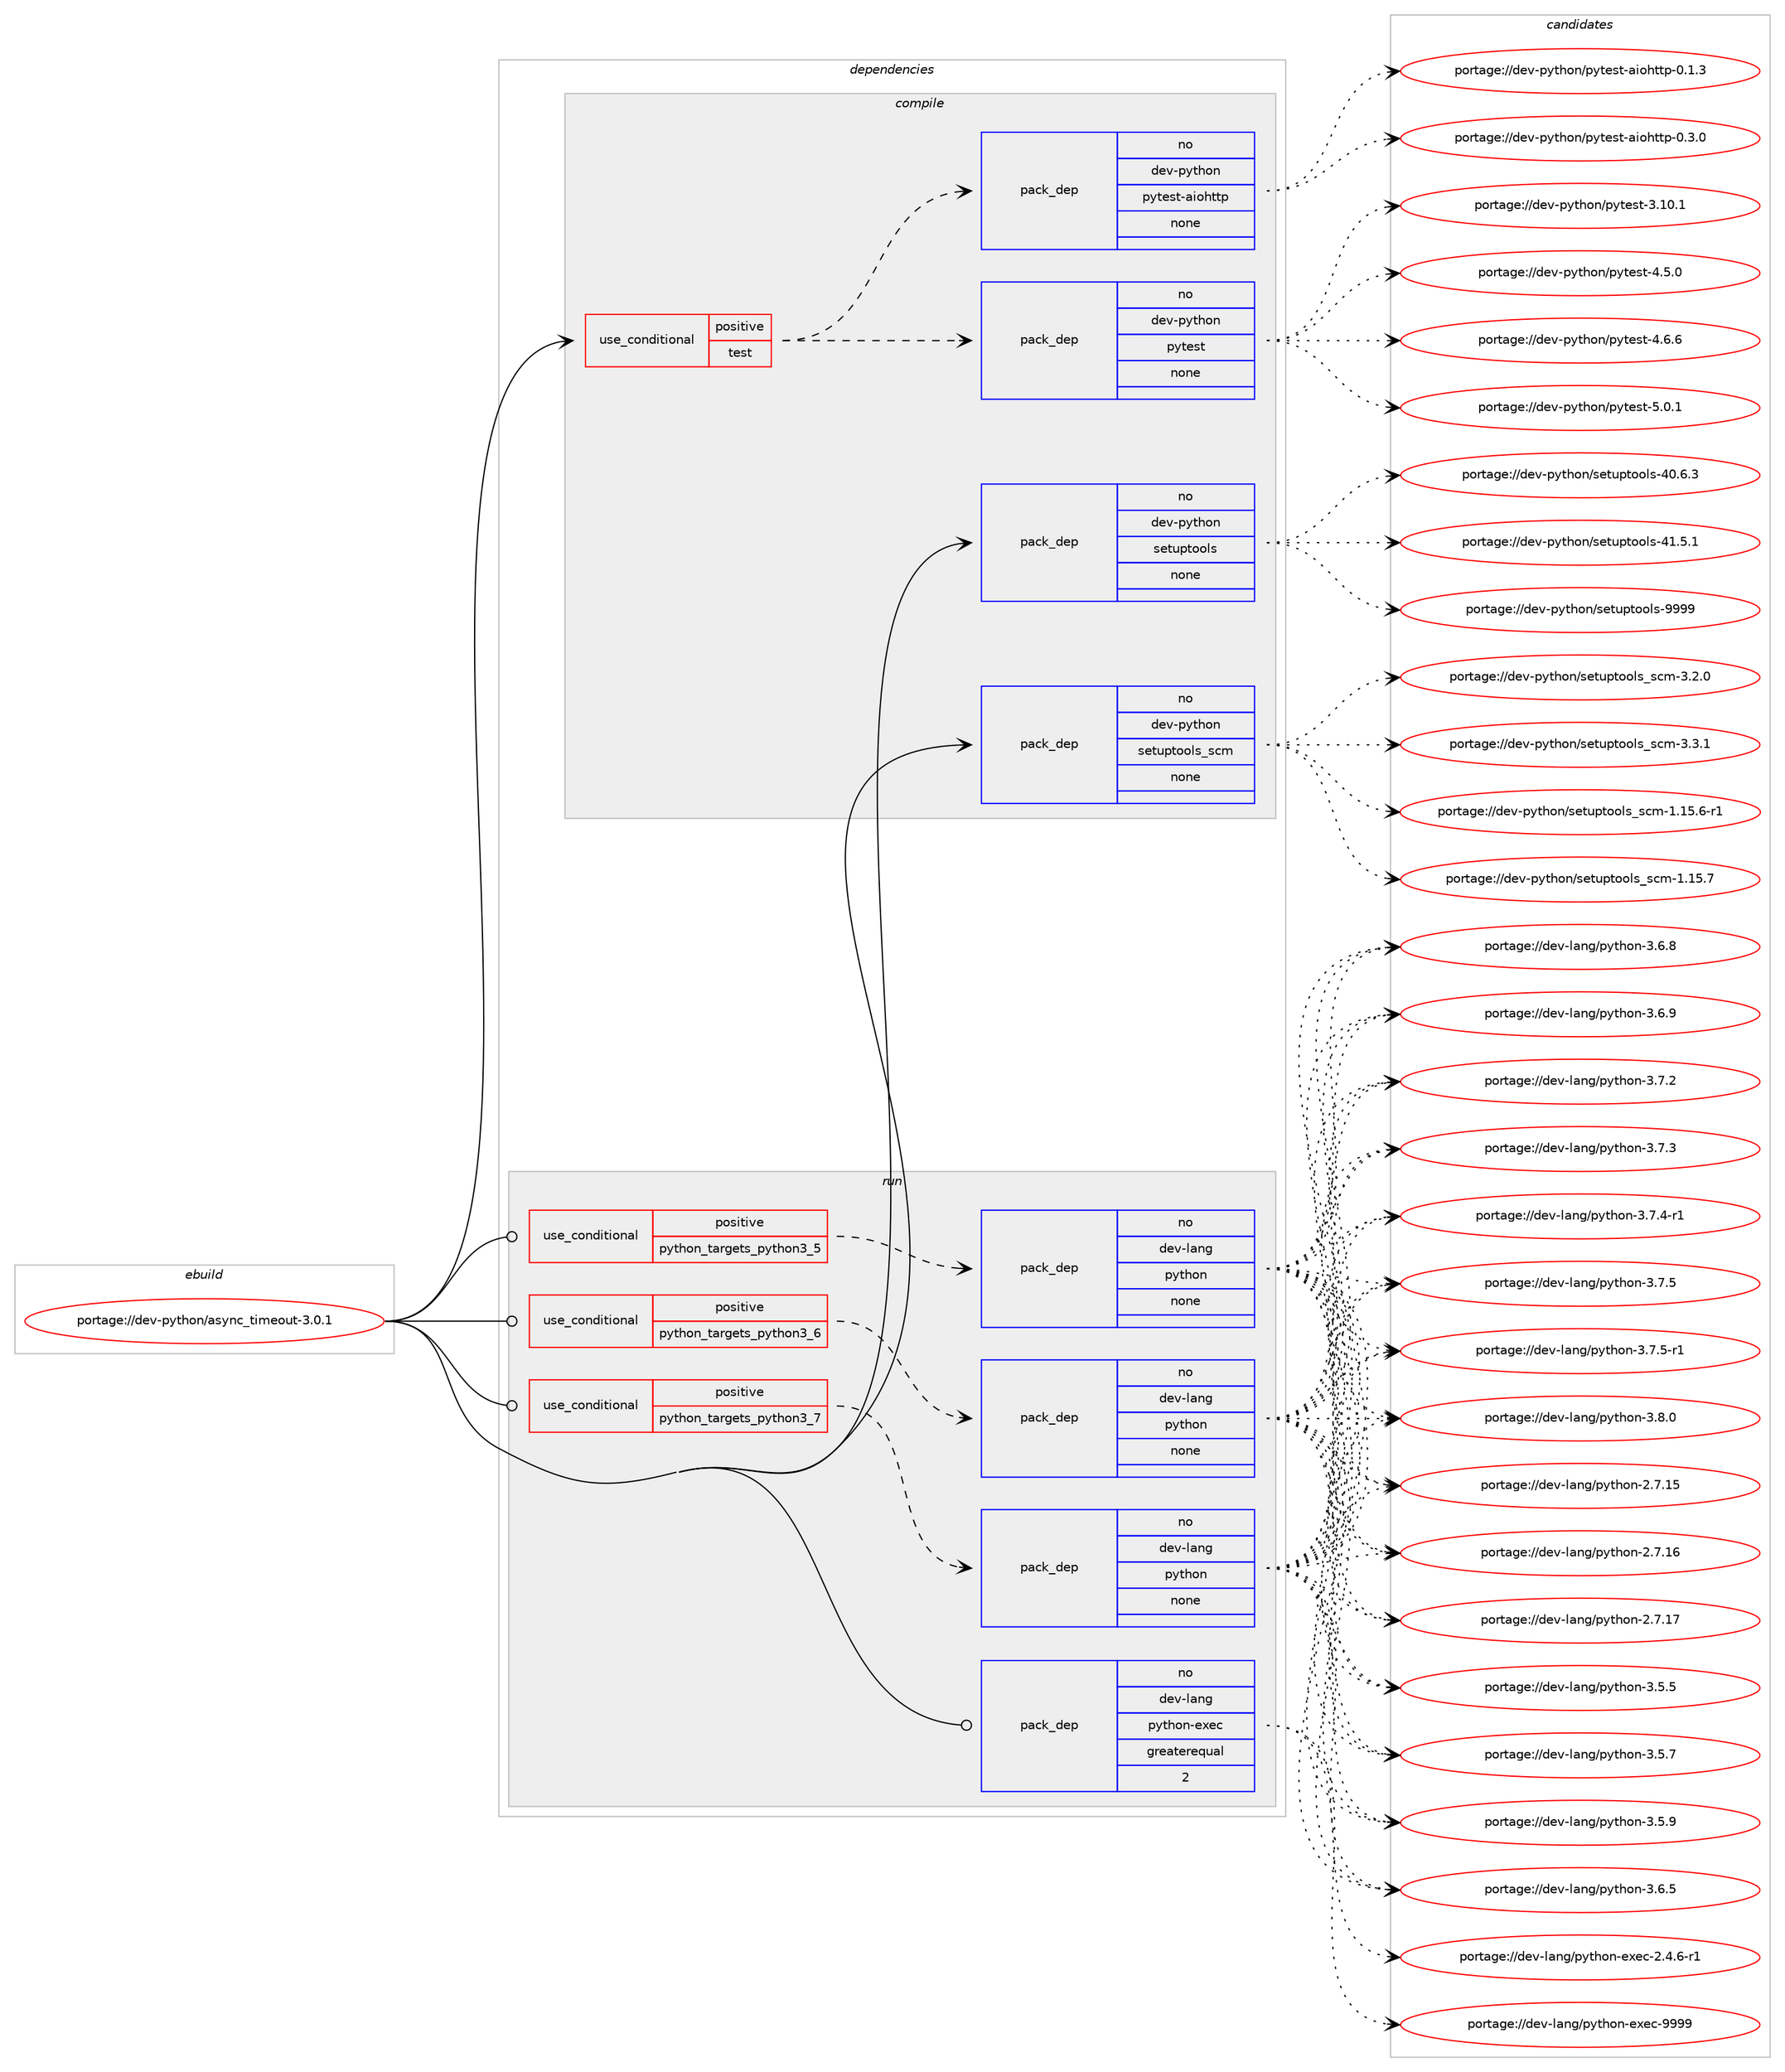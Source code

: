 digraph prolog {

# *************
# Graph options
# *************

newrank=true;
concentrate=true;
compound=true;
graph [rankdir=LR,fontname=Helvetica,fontsize=10,ranksep=1.5];#, ranksep=2.5, nodesep=0.2];
edge  [arrowhead=vee];
node  [fontname=Helvetica,fontsize=10];

# **********
# The ebuild
# **********

subgraph cluster_leftcol {
color=gray;
rank=same;
label=<<i>ebuild</i>>;
id [label="portage://dev-python/async_timeout-3.0.1", color=red, width=4, href="../dev-python/async_timeout-3.0.1.svg"];
}

# ****************
# The dependencies
# ****************

subgraph cluster_midcol {
color=gray;
label=<<i>dependencies</i>>;
subgraph cluster_compile {
fillcolor="#eeeeee";
style=filled;
label=<<i>compile</i>>;
subgraph cond25730 {
dependency130186 [label=<<TABLE BORDER="0" CELLBORDER="1" CELLSPACING="0" CELLPADDING="4"><TR><TD ROWSPAN="3" CELLPADDING="10">use_conditional</TD></TR><TR><TD>positive</TD></TR><TR><TD>test</TD></TR></TABLE>>, shape=none, color=red];
subgraph pack101151 {
dependency130187 [label=<<TABLE BORDER="0" CELLBORDER="1" CELLSPACING="0" CELLPADDING="4" WIDTH="220"><TR><TD ROWSPAN="6" CELLPADDING="30">pack_dep</TD></TR><TR><TD WIDTH="110">no</TD></TR><TR><TD>dev-python</TD></TR><TR><TD>pytest</TD></TR><TR><TD>none</TD></TR><TR><TD></TD></TR></TABLE>>, shape=none, color=blue];
}
dependency130186:e -> dependency130187:w [weight=20,style="dashed",arrowhead="vee"];
subgraph pack101152 {
dependency130188 [label=<<TABLE BORDER="0" CELLBORDER="1" CELLSPACING="0" CELLPADDING="4" WIDTH="220"><TR><TD ROWSPAN="6" CELLPADDING="30">pack_dep</TD></TR><TR><TD WIDTH="110">no</TD></TR><TR><TD>dev-python</TD></TR><TR><TD>pytest-aiohttp</TD></TR><TR><TD>none</TD></TR><TR><TD></TD></TR></TABLE>>, shape=none, color=blue];
}
dependency130186:e -> dependency130188:w [weight=20,style="dashed",arrowhead="vee"];
}
id:e -> dependency130186:w [weight=20,style="solid",arrowhead="vee"];
subgraph pack101153 {
dependency130189 [label=<<TABLE BORDER="0" CELLBORDER="1" CELLSPACING="0" CELLPADDING="4" WIDTH="220"><TR><TD ROWSPAN="6" CELLPADDING="30">pack_dep</TD></TR><TR><TD WIDTH="110">no</TD></TR><TR><TD>dev-python</TD></TR><TR><TD>setuptools</TD></TR><TR><TD>none</TD></TR><TR><TD></TD></TR></TABLE>>, shape=none, color=blue];
}
id:e -> dependency130189:w [weight=20,style="solid",arrowhead="vee"];
subgraph pack101154 {
dependency130190 [label=<<TABLE BORDER="0" CELLBORDER="1" CELLSPACING="0" CELLPADDING="4" WIDTH="220"><TR><TD ROWSPAN="6" CELLPADDING="30">pack_dep</TD></TR><TR><TD WIDTH="110">no</TD></TR><TR><TD>dev-python</TD></TR><TR><TD>setuptools_scm</TD></TR><TR><TD>none</TD></TR><TR><TD></TD></TR></TABLE>>, shape=none, color=blue];
}
id:e -> dependency130190:w [weight=20,style="solid",arrowhead="vee"];
}
subgraph cluster_compileandrun {
fillcolor="#eeeeee";
style=filled;
label=<<i>compile and run</i>>;
}
subgraph cluster_run {
fillcolor="#eeeeee";
style=filled;
label=<<i>run</i>>;
subgraph cond25731 {
dependency130191 [label=<<TABLE BORDER="0" CELLBORDER="1" CELLSPACING="0" CELLPADDING="4"><TR><TD ROWSPAN="3" CELLPADDING="10">use_conditional</TD></TR><TR><TD>positive</TD></TR><TR><TD>python_targets_python3_5</TD></TR></TABLE>>, shape=none, color=red];
subgraph pack101155 {
dependency130192 [label=<<TABLE BORDER="0" CELLBORDER="1" CELLSPACING="0" CELLPADDING="4" WIDTH="220"><TR><TD ROWSPAN="6" CELLPADDING="30">pack_dep</TD></TR><TR><TD WIDTH="110">no</TD></TR><TR><TD>dev-lang</TD></TR><TR><TD>python</TD></TR><TR><TD>none</TD></TR><TR><TD></TD></TR></TABLE>>, shape=none, color=blue];
}
dependency130191:e -> dependency130192:w [weight=20,style="dashed",arrowhead="vee"];
}
id:e -> dependency130191:w [weight=20,style="solid",arrowhead="odot"];
subgraph cond25732 {
dependency130193 [label=<<TABLE BORDER="0" CELLBORDER="1" CELLSPACING="0" CELLPADDING="4"><TR><TD ROWSPAN="3" CELLPADDING="10">use_conditional</TD></TR><TR><TD>positive</TD></TR><TR><TD>python_targets_python3_6</TD></TR></TABLE>>, shape=none, color=red];
subgraph pack101156 {
dependency130194 [label=<<TABLE BORDER="0" CELLBORDER="1" CELLSPACING="0" CELLPADDING="4" WIDTH="220"><TR><TD ROWSPAN="6" CELLPADDING="30">pack_dep</TD></TR><TR><TD WIDTH="110">no</TD></TR><TR><TD>dev-lang</TD></TR><TR><TD>python</TD></TR><TR><TD>none</TD></TR><TR><TD></TD></TR></TABLE>>, shape=none, color=blue];
}
dependency130193:e -> dependency130194:w [weight=20,style="dashed",arrowhead="vee"];
}
id:e -> dependency130193:w [weight=20,style="solid",arrowhead="odot"];
subgraph cond25733 {
dependency130195 [label=<<TABLE BORDER="0" CELLBORDER="1" CELLSPACING="0" CELLPADDING="4"><TR><TD ROWSPAN="3" CELLPADDING="10">use_conditional</TD></TR><TR><TD>positive</TD></TR><TR><TD>python_targets_python3_7</TD></TR></TABLE>>, shape=none, color=red];
subgraph pack101157 {
dependency130196 [label=<<TABLE BORDER="0" CELLBORDER="1" CELLSPACING="0" CELLPADDING="4" WIDTH="220"><TR><TD ROWSPAN="6" CELLPADDING="30">pack_dep</TD></TR><TR><TD WIDTH="110">no</TD></TR><TR><TD>dev-lang</TD></TR><TR><TD>python</TD></TR><TR><TD>none</TD></TR><TR><TD></TD></TR></TABLE>>, shape=none, color=blue];
}
dependency130195:e -> dependency130196:w [weight=20,style="dashed",arrowhead="vee"];
}
id:e -> dependency130195:w [weight=20,style="solid",arrowhead="odot"];
subgraph pack101158 {
dependency130197 [label=<<TABLE BORDER="0" CELLBORDER="1" CELLSPACING="0" CELLPADDING="4" WIDTH="220"><TR><TD ROWSPAN="6" CELLPADDING="30">pack_dep</TD></TR><TR><TD WIDTH="110">no</TD></TR><TR><TD>dev-lang</TD></TR><TR><TD>python-exec</TD></TR><TR><TD>greaterequal</TD></TR><TR><TD>2</TD></TR></TABLE>>, shape=none, color=blue];
}
id:e -> dependency130197:w [weight=20,style="solid",arrowhead="odot"];
}
}

# **************
# The candidates
# **************

subgraph cluster_choices {
rank=same;
color=gray;
label=<<i>candidates</i>>;

subgraph choice101151 {
color=black;
nodesep=1;
choiceportage100101118451121211161041111104711212111610111511645514649484649 [label="portage://dev-python/pytest-3.10.1", color=red, width=4,href="../dev-python/pytest-3.10.1.svg"];
choiceportage1001011184511212111610411111047112121116101115116455246534648 [label="portage://dev-python/pytest-4.5.0", color=red, width=4,href="../dev-python/pytest-4.5.0.svg"];
choiceportage1001011184511212111610411111047112121116101115116455246544654 [label="portage://dev-python/pytest-4.6.6", color=red, width=4,href="../dev-python/pytest-4.6.6.svg"];
choiceportage1001011184511212111610411111047112121116101115116455346484649 [label="portage://dev-python/pytest-5.0.1", color=red, width=4,href="../dev-python/pytest-5.0.1.svg"];
dependency130187:e -> choiceportage100101118451121211161041111104711212111610111511645514649484649:w [style=dotted,weight="100"];
dependency130187:e -> choiceportage1001011184511212111610411111047112121116101115116455246534648:w [style=dotted,weight="100"];
dependency130187:e -> choiceportage1001011184511212111610411111047112121116101115116455246544654:w [style=dotted,weight="100"];
dependency130187:e -> choiceportage1001011184511212111610411111047112121116101115116455346484649:w [style=dotted,weight="100"];
}
subgraph choice101152 {
color=black;
nodesep=1;
choiceportage10010111845112121116104111110471121211161011151164597105111104116116112454846494651 [label="portage://dev-python/pytest-aiohttp-0.1.3", color=red, width=4,href="../dev-python/pytest-aiohttp-0.1.3.svg"];
choiceportage10010111845112121116104111110471121211161011151164597105111104116116112454846514648 [label="portage://dev-python/pytest-aiohttp-0.3.0", color=red, width=4,href="../dev-python/pytest-aiohttp-0.3.0.svg"];
dependency130188:e -> choiceportage10010111845112121116104111110471121211161011151164597105111104116116112454846494651:w [style=dotted,weight="100"];
dependency130188:e -> choiceportage10010111845112121116104111110471121211161011151164597105111104116116112454846514648:w [style=dotted,weight="100"];
}
subgraph choice101153 {
color=black;
nodesep=1;
choiceportage100101118451121211161041111104711510111611711211611111110811545524846544651 [label="portage://dev-python/setuptools-40.6.3", color=red, width=4,href="../dev-python/setuptools-40.6.3.svg"];
choiceportage100101118451121211161041111104711510111611711211611111110811545524946534649 [label="portage://dev-python/setuptools-41.5.1", color=red, width=4,href="../dev-python/setuptools-41.5.1.svg"];
choiceportage10010111845112121116104111110471151011161171121161111111081154557575757 [label="portage://dev-python/setuptools-9999", color=red, width=4,href="../dev-python/setuptools-9999.svg"];
dependency130189:e -> choiceportage100101118451121211161041111104711510111611711211611111110811545524846544651:w [style=dotted,weight="100"];
dependency130189:e -> choiceportage100101118451121211161041111104711510111611711211611111110811545524946534649:w [style=dotted,weight="100"];
dependency130189:e -> choiceportage10010111845112121116104111110471151011161171121161111111081154557575757:w [style=dotted,weight="100"];
}
subgraph choice101154 {
color=black;
nodesep=1;
choiceportage10010111845112121116104111110471151011161171121161111111081159511599109454946495346544511449 [label="portage://dev-python/setuptools_scm-1.15.6-r1", color=red, width=4,href="../dev-python/setuptools_scm-1.15.6-r1.svg"];
choiceportage1001011184511212111610411111047115101116117112116111111108115951159910945494649534655 [label="portage://dev-python/setuptools_scm-1.15.7", color=red, width=4,href="../dev-python/setuptools_scm-1.15.7.svg"];
choiceportage10010111845112121116104111110471151011161171121161111111081159511599109455146504648 [label="portage://dev-python/setuptools_scm-3.2.0", color=red, width=4,href="../dev-python/setuptools_scm-3.2.0.svg"];
choiceportage10010111845112121116104111110471151011161171121161111111081159511599109455146514649 [label="portage://dev-python/setuptools_scm-3.3.1", color=red, width=4,href="../dev-python/setuptools_scm-3.3.1.svg"];
dependency130190:e -> choiceportage10010111845112121116104111110471151011161171121161111111081159511599109454946495346544511449:w [style=dotted,weight="100"];
dependency130190:e -> choiceportage1001011184511212111610411111047115101116117112116111111108115951159910945494649534655:w [style=dotted,weight="100"];
dependency130190:e -> choiceportage10010111845112121116104111110471151011161171121161111111081159511599109455146504648:w [style=dotted,weight="100"];
dependency130190:e -> choiceportage10010111845112121116104111110471151011161171121161111111081159511599109455146514649:w [style=dotted,weight="100"];
}
subgraph choice101155 {
color=black;
nodesep=1;
choiceportage10010111845108971101034711212111610411111045504655464953 [label="portage://dev-lang/python-2.7.15", color=red, width=4,href="../dev-lang/python-2.7.15.svg"];
choiceportage10010111845108971101034711212111610411111045504655464954 [label="portage://dev-lang/python-2.7.16", color=red, width=4,href="../dev-lang/python-2.7.16.svg"];
choiceportage10010111845108971101034711212111610411111045504655464955 [label="portage://dev-lang/python-2.7.17", color=red, width=4,href="../dev-lang/python-2.7.17.svg"];
choiceportage100101118451089711010347112121116104111110455146534653 [label="portage://dev-lang/python-3.5.5", color=red, width=4,href="../dev-lang/python-3.5.5.svg"];
choiceportage100101118451089711010347112121116104111110455146534655 [label="portage://dev-lang/python-3.5.7", color=red, width=4,href="../dev-lang/python-3.5.7.svg"];
choiceportage100101118451089711010347112121116104111110455146534657 [label="portage://dev-lang/python-3.5.9", color=red, width=4,href="../dev-lang/python-3.5.9.svg"];
choiceportage100101118451089711010347112121116104111110455146544653 [label="portage://dev-lang/python-3.6.5", color=red, width=4,href="../dev-lang/python-3.6.5.svg"];
choiceportage100101118451089711010347112121116104111110455146544656 [label="portage://dev-lang/python-3.6.8", color=red, width=4,href="../dev-lang/python-3.6.8.svg"];
choiceportage100101118451089711010347112121116104111110455146544657 [label="portage://dev-lang/python-3.6.9", color=red, width=4,href="../dev-lang/python-3.6.9.svg"];
choiceportage100101118451089711010347112121116104111110455146554650 [label="portage://dev-lang/python-3.7.2", color=red, width=4,href="../dev-lang/python-3.7.2.svg"];
choiceportage100101118451089711010347112121116104111110455146554651 [label="portage://dev-lang/python-3.7.3", color=red, width=4,href="../dev-lang/python-3.7.3.svg"];
choiceportage1001011184510897110103471121211161041111104551465546524511449 [label="portage://dev-lang/python-3.7.4-r1", color=red, width=4,href="../dev-lang/python-3.7.4-r1.svg"];
choiceportage100101118451089711010347112121116104111110455146554653 [label="portage://dev-lang/python-3.7.5", color=red, width=4,href="../dev-lang/python-3.7.5.svg"];
choiceportage1001011184510897110103471121211161041111104551465546534511449 [label="portage://dev-lang/python-3.7.5-r1", color=red, width=4,href="../dev-lang/python-3.7.5-r1.svg"];
choiceportage100101118451089711010347112121116104111110455146564648 [label="portage://dev-lang/python-3.8.0", color=red, width=4,href="../dev-lang/python-3.8.0.svg"];
dependency130192:e -> choiceportage10010111845108971101034711212111610411111045504655464953:w [style=dotted,weight="100"];
dependency130192:e -> choiceportage10010111845108971101034711212111610411111045504655464954:w [style=dotted,weight="100"];
dependency130192:e -> choiceportage10010111845108971101034711212111610411111045504655464955:w [style=dotted,weight="100"];
dependency130192:e -> choiceportage100101118451089711010347112121116104111110455146534653:w [style=dotted,weight="100"];
dependency130192:e -> choiceportage100101118451089711010347112121116104111110455146534655:w [style=dotted,weight="100"];
dependency130192:e -> choiceportage100101118451089711010347112121116104111110455146534657:w [style=dotted,weight="100"];
dependency130192:e -> choiceportage100101118451089711010347112121116104111110455146544653:w [style=dotted,weight="100"];
dependency130192:e -> choiceportage100101118451089711010347112121116104111110455146544656:w [style=dotted,weight="100"];
dependency130192:e -> choiceportage100101118451089711010347112121116104111110455146544657:w [style=dotted,weight="100"];
dependency130192:e -> choiceportage100101118451089711010347112121116104111110455146554650:w [style=dotted,weight="100"];
dependency130192:e -> choiceportage100101118451089711010347112121116104111110455146554651:w [style=dotted,weight="100"];
dependency130192:e -> choiceportage1001011184510897110103471121211161041111104551465546524511449:w [style=dotted,weight="100"];
dependency130192:e -> choiceportage100101118451089711010347112121116104111110455146554653:w [style=dotted,weight="100"];
dependency130192:e -> choiceportage1001011184510897110103471121211161041111104551465546534511449:w [style=dotted,weight="100"];
dependency130192:e -> choiceportage100101118451089711010347112121116104111110455146564648:w [style=dotted,weight="100"];
}
subgraph choice101156 {
color=black;
nodesep=1;
choiceportage10010111845108971101034711212111610411111045504655464953 [label="portage://dev-lang/python-2.7.15", color=red, width=4,href="../dev-lang/python-2.7.15.svg"];
choiceportage10010111845108971101034711212111610411111045504655464954 [label="portage://dev-lang/python-2.7.16", color=red, width=4,href="../dev-lang/python-2.7.16.svg"];
choiceportage10010111845108971101034711212111610411111045504655464955 [label="portage://dev-lang/python-2.7.17", color=red, width=4,href="../dev-lang/python-2.7.17.svg"];
choiceportage100101118451089711010347112121116104111110455146534653 [label="portage://dev-lang/python-3.5.5", color=red, width=4,href="../dev-lang/python-3.5.5.svg"];
choiceportage100101118451089711010347112121116104111110455146534655 [label="portage://dev-lang/python-3.5.7", color=red, width=4,href="../dev-lang/python-3.5.7.svg"];
choiceportage100101118451089711010347112121116104111110455146534657 [label="portage://dev-lang/python-3.5.9", color=red, width=4,href="../dev-lang/python-3.5.9.svg"];
choiceportage100101118451089711010347112121116104111110455146544653 [label="portage://dev-lang/python-3.6.5", color=red, width=4,href="../dev-lang/python-3.6.5.svg"];
choiceportage100101118451089711010347112121116104111110455146544656 [label="portage://dev-lang/python-3.6.8", color=red, width=4,href="../dev-lang/python-3.6.8.svg"];
choiceportage100101118451089711010347112121116104111110455146544657 [label="portage://dev-lang/python-3.6.9", color=red, width=4,href="../dev-lang/python-3.6.9.svg"];
choiceportage100101118451089711010347112121116104111110455146554650 [label="portage://dev-lang/python-3.7.2", color=red, width=4,href="../dev-lang/python-3.7.2.svg"];
choiceportage100101118451089711010347112121116104111110455146554651 [label="portage://dev-lang/python-3.7.3", color=red, width=4,href="../dev-lang/python-3.7.3.svg"];
choiceportage1001011184510897110103471121211161041111104551465546524511449 [label="portage://dev-lang/python-3.7.4-r1", color=red, width=4,href="../dev-lang/python-3.7.4-r1.svg"];
choiceportage100101118451089711010347112121116104111110455146554653 [label="portage://dev-lang/python-3.7.5", color=red, width=4,href="../dev-lang/python-3.7.5.svg"];
choiceportage1001011184510897110103471121211161041111104551465546534511449 [label="portage://dev-lang/python-3.7.5-r1", color=red, width=4,href="../dev-lang/python-3.7.5-r1.svg"];
choiceportage100101118451089711010347112121116104111110455146564648 [label="portage://dev-lang/python-3.8.0", color=red, width=4,href="../dev-lang/python-3.8.0.svg"];
dependency130194:e -> choiceportage10010111845108971101034711212111610411111045504655464953:w [style=dotted,weight="100"];
dependency130194:e -> choiceportage10010111845108971101034711212111610411111045504655464954:w [style=dotted,weight="100"];
dependency130194:e -> choiceportage10010111845108971101034711212111610411111045504655464955:w [style=dotted,weight="100"];
dependency130194:e -> choiceportage100101118451089711010347112121116104111110455146534653:w [style=dotted,weight="100"];
dependency130194:e -> choiceportage100101118451089711010347112121116104111110455146534655:w [style=dotted,weight="100"];
dependency130194:e -> choiceportage100101118451089711010347112121116104111110455146534657:w [style=dotted,weight="100"];
dependency130194:e -> choiceportage100101118451089711010347112121116104111110455146544653:w [style=dotted,weight="100"];
dependency130194:e -> choiceportage100101118451089711010347112121116104111110455146544656:w [style=dotted,weight="100"];
dependency130194:e -> choiceportage100101118451089711010347112121116104111110455146544657:w [style=dotted,weight="100"];
dependency130194:e -> choiceportage100101118451089711010347112121116104111110455146554650:w [style=dotted,weight="100"];
dependency130194:e -> choiceportage100101118451089711010347112121116104111110455146554651:w [style=dotted,weight="100"];
dependency130194:e -> choiceportage1001011184510897110103471121211161041111104551465546524511449:w [style=dotted,weight="100"];
dependency130194:e -> choiceportage100101118451089711010347112121116104111110455146554653:w [style=dotted,weight="100"];
dependency130194:e -> choiceportage1001011184510897110103471121211161041111104551465546534511449:w [style=dotted,weight="100"];
dependency130194:e -> choiceportage100101118451089711010347112121116104111110455146564648:w [style=dotted,weight="100"];
}
subgraph choice101157 {
color=black;
nodesep=1;
choiceportage10010111845108971101034711212111610411111045504655464953 [label="portage://dev-lang/python-2.7.15", color=red, width=4,href="../dev-lang/python-2.7.15.svg"];
choiceportage10010111845108971101034711212111610411111045504655464954 [label="portage://dev-lang/python-2.7.16", color=red, width=4,href="../dev-lang/python-2.7.16.svg"];
choiceportage10010111845108971101034711212111610411111045504655464955 [label="portage://dev-lang/python-2.7.17", color=red, width=4,href="../dev-lang/python-2.7.17.svg"];
choiceportage100101118451089711010347112121116104111110455146534653 [label="portage://dev-lang/python-3.5.5", color=red, width=4,href="../dev-lang/python-3.5.5.svg"];
choiceportage100101118451089711010347112121116104111110455146534655 [label="portage://dev-lang/python-3.5.7", color=red, width=4,href="../dev-lang/python-3.5.7.svg"];
choiceportage100101118451089711010347112121116104111110455146534657 [label="portage://dev-lang/python-3.5.9", color=red, width=4,href="../dev-lang/python-3.5.9.svg"];
choiceportage100101118451089711010347112121116104111110455146544653 [label="portage://dev-lang/python-3.6.5", color=red, width=4,href="../dev-lang/python-3.6.5.svg"];
choiceportage100101118451089711010347112121116104111110455146544656 [label="portage://dev-lang/python-3.6.8", color=red, width=4,href="../dev-lang/python-3.6.8.svg"];
choiceportage100101118451089711010347112121116104111110455146544657 [label="portage://dev-lang/python-3.6.9", color=red, width=4,href="../dev-lang/python-3.6.9.svg"];
choiceportage100101118451089711010347112121116104111110455146554650 [label="portage://dev-lang/python-3.7.2", color=red, width=4,href="../dev-lang/python-3.7.2.svg"];
choiceportage100101118451089711010347112121116104111110455146554651 [label="portage://dev-lang/python-3.7.3", color=red, width=4,href="../dev-lang/python-3.7.3.svg"];
choiceportage1001011184510897110103471121211161041111104551465546524511449 [label="portage://dev-lang/python-3.7.4-r1", color=red, width=4,href="../dev-lang/python-3.7.4-r1.svg"];
choiceportage100101118451089711010347112121116104111110455146554653 [label="portage://dev-lang/python-3.7.5", color=red, width=4,href="../dev-lang/python-3.7.5.svg"];
choiceportage1001011184510897110103471121211161041111104551465546534511449 [label="portage://dev-lang/python-3.7.5-r1", color=red, width=4,href="../dev-lang/python-3.7.5-r1.svg"];
choiceportage100101118451089711010347112121116104111110455146564648 [label="portage://dev-lang/python-3.8.0", color=red, width=4,href="../dev-lang/python-3.8.0.svg"];
dependency130196:e -> choiceportage10010111845108971101034711212111610411111045504655464953:w [style=dotted,weight="100"];
dependency130196:e -> choiceportage10010111845108971101034711212111610411111045504655464954:w [style=dotted,weight="100"];
dependency130196:e -> choiceportage10010111845108971101034711212111610411111045504655464955:w [style=dotted,weight="100"];
dependency130196:e -> choiceportage100101118451089711010347112121116104111110455146534653:w [style=dotted,weight="100"];
dependency130196:e -> choiceportage100101118451089711010347112121116104111110455146534655:w [style=dotted,weight="100"];
dependency130196:e -> choiceportage100101118451089711010347112121116104111110455146534657:w [style=dotted,weight="100"];
dependency130196:e -> choiceportage100101118451089711010347112121116104111110455146544653:w [style=dotted,weight="100"];
dependency130196:e -> choiceportage100101118451089711010347112121116104111110455146544656:w [style=dotted,weight="100"];
dependency130196:e -> choiceportage100101118451089711010347112121116104111110455146544657:w [style=dotted,weight="100"];
dependency130196:e -> choiceportage100101118451089711010347112121116104111110455146554650:w [style=dotted,weight="100"];
dependency130196:e -> choiceportage100101118451089711010347112121116104111110455146554651:w [style=dotted,weight="100"];
dependency130196:e -> choiceportage1001011184510897110103471121211161041111104551465546524511449:w [style=dotted,weight="100"];
dependency130196:e -> choiceportage100101118451089711010347112121116104111110455146554653:w [style=dotted,weight="100"];
dependency130196:e -> choiceportage1001011184510897110103471121211161041111104551465546534511449:w [style=dotted,weight="100"];
dependency130196:e -> choiceportage100101118451089711010347112121116104111110455146564648:w [style=dotted,weight="100"];
}
subgraph choice101158 {
color=black;
nodesep=1;
choiceportage10010111845108971101034711212111610411111045101120101994550465246544511449 [label="portage://dev-lang/python-exec-2.4.6-r1", color=red, width=4,href="../dev-lang/python-exec-2.4.6-r1.svg"];
choiceportage10010111845108971101034711212111610411111045101120101994557575757 [label="portage://dev-lang/python-exec-9999", color=red, width=4,href="../dev-lang/python-exec-9999.svg"];
dependency130197:e -> choiceportage10010111845108971101034711212111610411111045101120101994550465246544511449:w [style=dotted,weight="100"];
dependency130197:e -> choiceportage10010111845108971101034711212111610411111045101120101994557575757:w [style=dotted,weight="100"];
}
}

}
